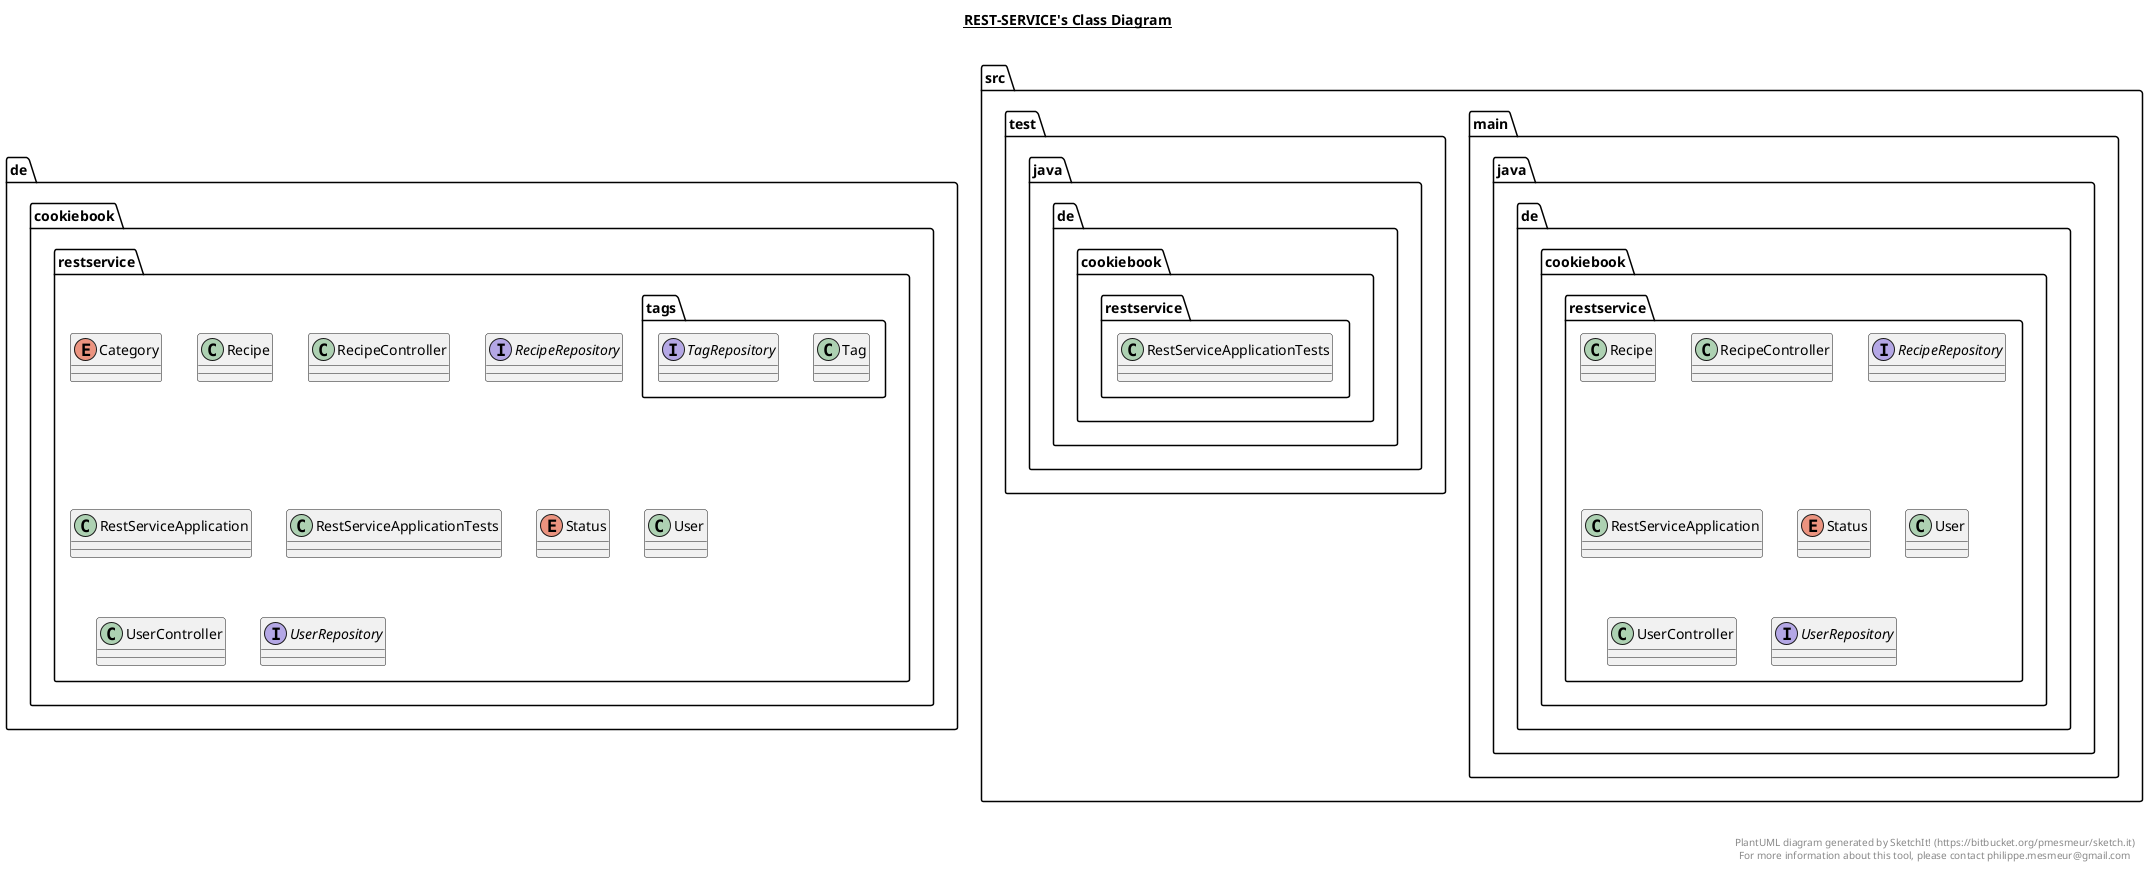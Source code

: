 @startuml

title __REST-SERVICE's Class Diagram__\n

  namespace de.cookiebook.restservice {
    enum Category {
    }
  }
  

  namespace de.cookiebook.restservice {
    enum Category {
    }
  }
  

  namespace de.cookiebook.restservice {
    class de.cookiebook.restservice.Recipe {
    }
  }
  

  namespace de.cookiebook.restservice {
    class de.cookiebook.restservice.Recipe {
    }
  }
  

  namespace de.cookiebook.restservice {
    class de.cookiebook.restservice.RecipeController {
    }
  }
  

  namespace de.cookiebook.restservice {
    class de.cookiebook.restservice.RecipeController {
    }
  }
  

  namespace de.cookiebook.restservice {
    interface de.cookiebook.restservice.RecipeRepository {
    }
  }
  

  namespace de.cookiebook.restservice {
    interface de.cookiebook.restservice.RecipeRepository {
    }
  }
  

  namespace de.cookiebook.restservice {
    class de.cookiebook.restservice.RestServiceApplication {
    }
  }
  

  namespace de.cookiebook.restservice {
    class de.cookiebook.restservice.RestServiceApplication {
    }
  }
  

  namespace de.cookiebook.restservice {
    class de.cookiebook.restservice.RestServiceApplicationTests {
    }
  }
  

  namespace de.cookiebook.restservice {
    class de.cookiebook.restservice.RestServiceApplicationTests {
    }
  }
  

  namespace de.cookiebook.restservice {
    enum Status {
    }
  }
  

  namespace de.cookiebook.restservice {
    enum Status {
    }
  }
  

  namespace de.cookiebook.restservice {
    class de.cookiebook.restservice.tags.Tag {
    }
  }
  

  namespace de.cookiebook.restservice {
    class de.cookiebook.restservice.tags.Tag {
    }
  }
  

  namespace de.cookiebook.restservice {
    interface de.cookiebook.restservice.tags.TagRepository {
    }
  }
  

  namespace de.cookiebook.restservice {
    interface de.cookiebook.restservice.tags.TagRepository {
    }
  }
  

  namespace de.cookiebook.restservice {
    class de.cookiebook.restservice.User {
    }
  }
  

  namespace de.cookiebook.restservice {
    class de.cookiebook.restservice.User {
    }
  }
  

  namespace de.cookiebook.restservice {
    class de.cookiebook.restservice.UserController {
    }
  }
  

  namespace de.cookiebook.restservice {
    class de.cookiebook.restservice.UserController {
    }
  }
  

  namespace de.cookiebook.restservice {
    interface de.cookiebook.restservice.UserRepository {
    }
  }
  

  namespace de.cookiebook.restservice {
    interface de.cookiebook.restservice.UserRepository {
    }
  }
  

  namespace src.main.java.de.cookiebook.restservice {
    class src.main.java.de.cookiebook.restservice.Recipe {
    }
  }
  

  namespace src.main.java.de.cookiebook.restservice {
    class src.main.java.de.cookiebook.restservice.RecipeController {
    }
  }
  

  namespace src.main.java.de.cookiebook.restservice {
    interface src.main.java.de.cookiebook.restservice.RecipeRepository {
    }
  }
  

  namespace src.main.java.de.cookiebook.restservice {
    class src.main.java.de.cookiebook.restservice.RestServiceApplication {
    }
  }
  

  namespace src.main.java.de.cookiebook.restservice {
    enum Status {
    }
  }
  

  namespace src.main.java.de.cookiebook.restservice {
    class src.main.java.de.cookiebook.restservice.User {
    }
  }
  

  namespace src.main.java.de.cookiebook.restservice {
    class src.main.java.de.cookiebook.restservice.UserController {
    }
  }
  

  namespace src.main.java.de.cookiebook.restservice {
    interface src.main.java.de.cookiebook.restservice.UserRepository {
    }
  }
  

  namespace src.test.java.de.cookiebook.restservice {
    class src.test.java.de.cookiebook.restservice.RestServiceApplicationTests {
    }
  }
  



right footer


PlantUML diagram generated by SketchIt! (https://bitbucket.org/pmesmeur/sketch.it)
For more information about this tool, please contact philippe.mesmeur@gmail.com
endfooter

@enduml
